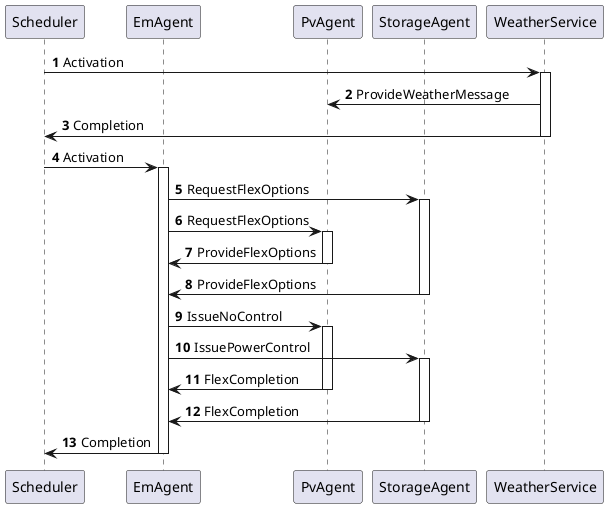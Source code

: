 @startuml
'https://plantuml.com/sequence-diagram

' set fixed order
participant Scheduler
participant EmAgent
participant PvAgent
participant StorageAgent
participant WeatherService

autonumber

Scheduler -> WeatherService: Activation
activate WeatherService

WeatherService -> PvAgent: ProvideWeatherMessage

WeatherService -> Scheduler: Completion
deactivate WeatherService

Scheduler -> EmAgent: Activation
activate EmAgent

EmAgent -> StorageAgent: RequestFlexOptions
activate StorageAgent

EmAgent -> PvAgent: RequestFlexOptions
activate PvAgent

PvAgent -> EmAgent: ProvideFlexOptions
deactivate PvAgent

StorageAgent -> EmAgent: ProvideFlexOptions
deactivate StorageAgent

EmAgent -> PvAgent: IssueNoControl
activate PvAgent

EmAgent -> StorageAgent: IssuePowerControl
activate StorageAgent

PvAgent -> EmAgent: FlexCompletion
deactivate PvAgent

StorageAgent -> EmAgent: FlexCompletion
deactivate StorageAgent

EmAgent -> Scheduler: Completion
deactivate EmAgent

@enduml